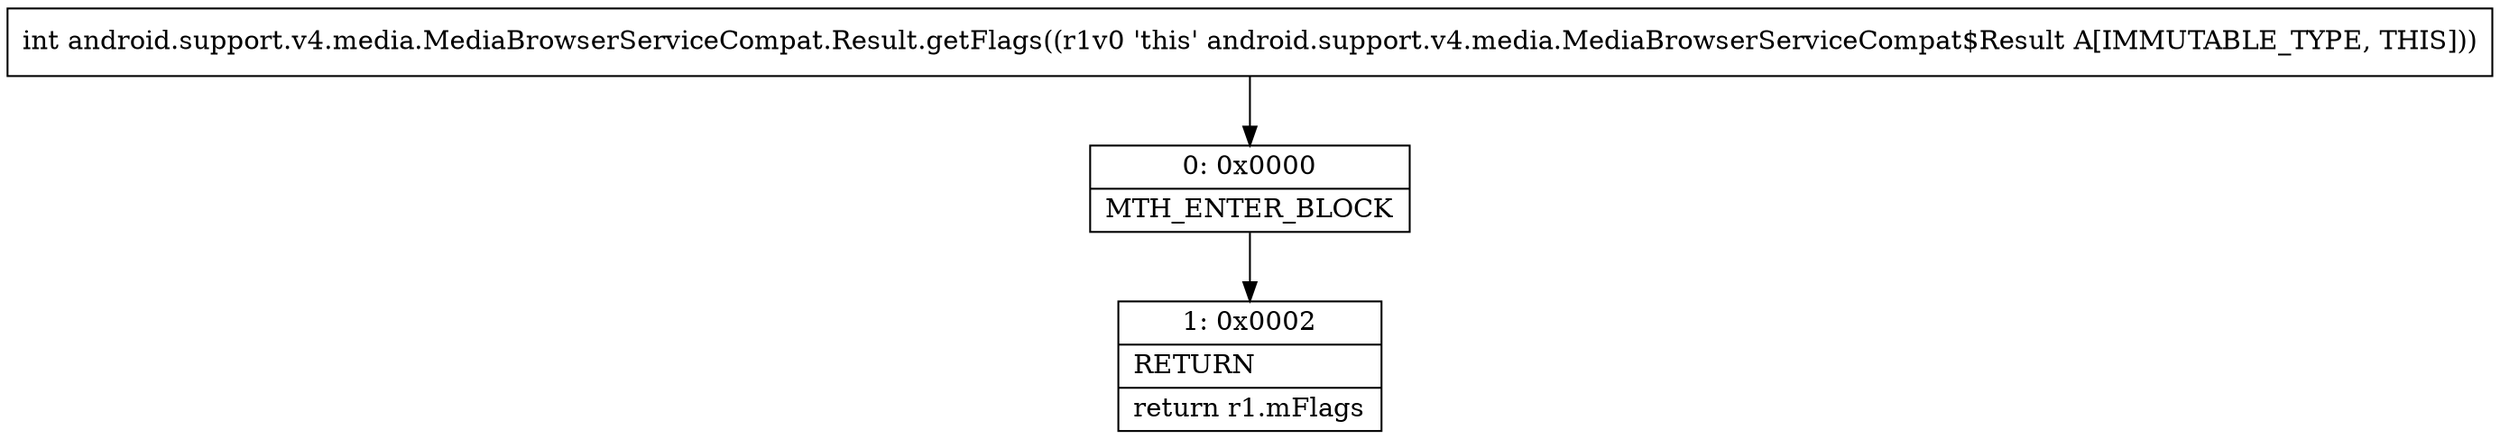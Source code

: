 digraph "CFG forandroid.support.v4.media.MediaBrowserServiceCompat.Result.getFlags()I" {
Node_0 [shape=record,label="{0\:\ 0x0000|MTH_ENTER_BLOCK\l}"];
Node_1 [shape=record,label="{1\:\ 0x0002|RETURN\l|return r1.mFlags\l}"];
MethodNode[shape=record,label="{int android.support.v4.media.MediaBrowserServiceCompat.Result.getFlags((r1v0 'this' android.support.v4.media.MediaBrowserServiceCompat$Result A[IMMUTABLE_TYPE, THIS])) }"];
MethodNode -> Node_0;
Node_0 -> Node_1;
}

